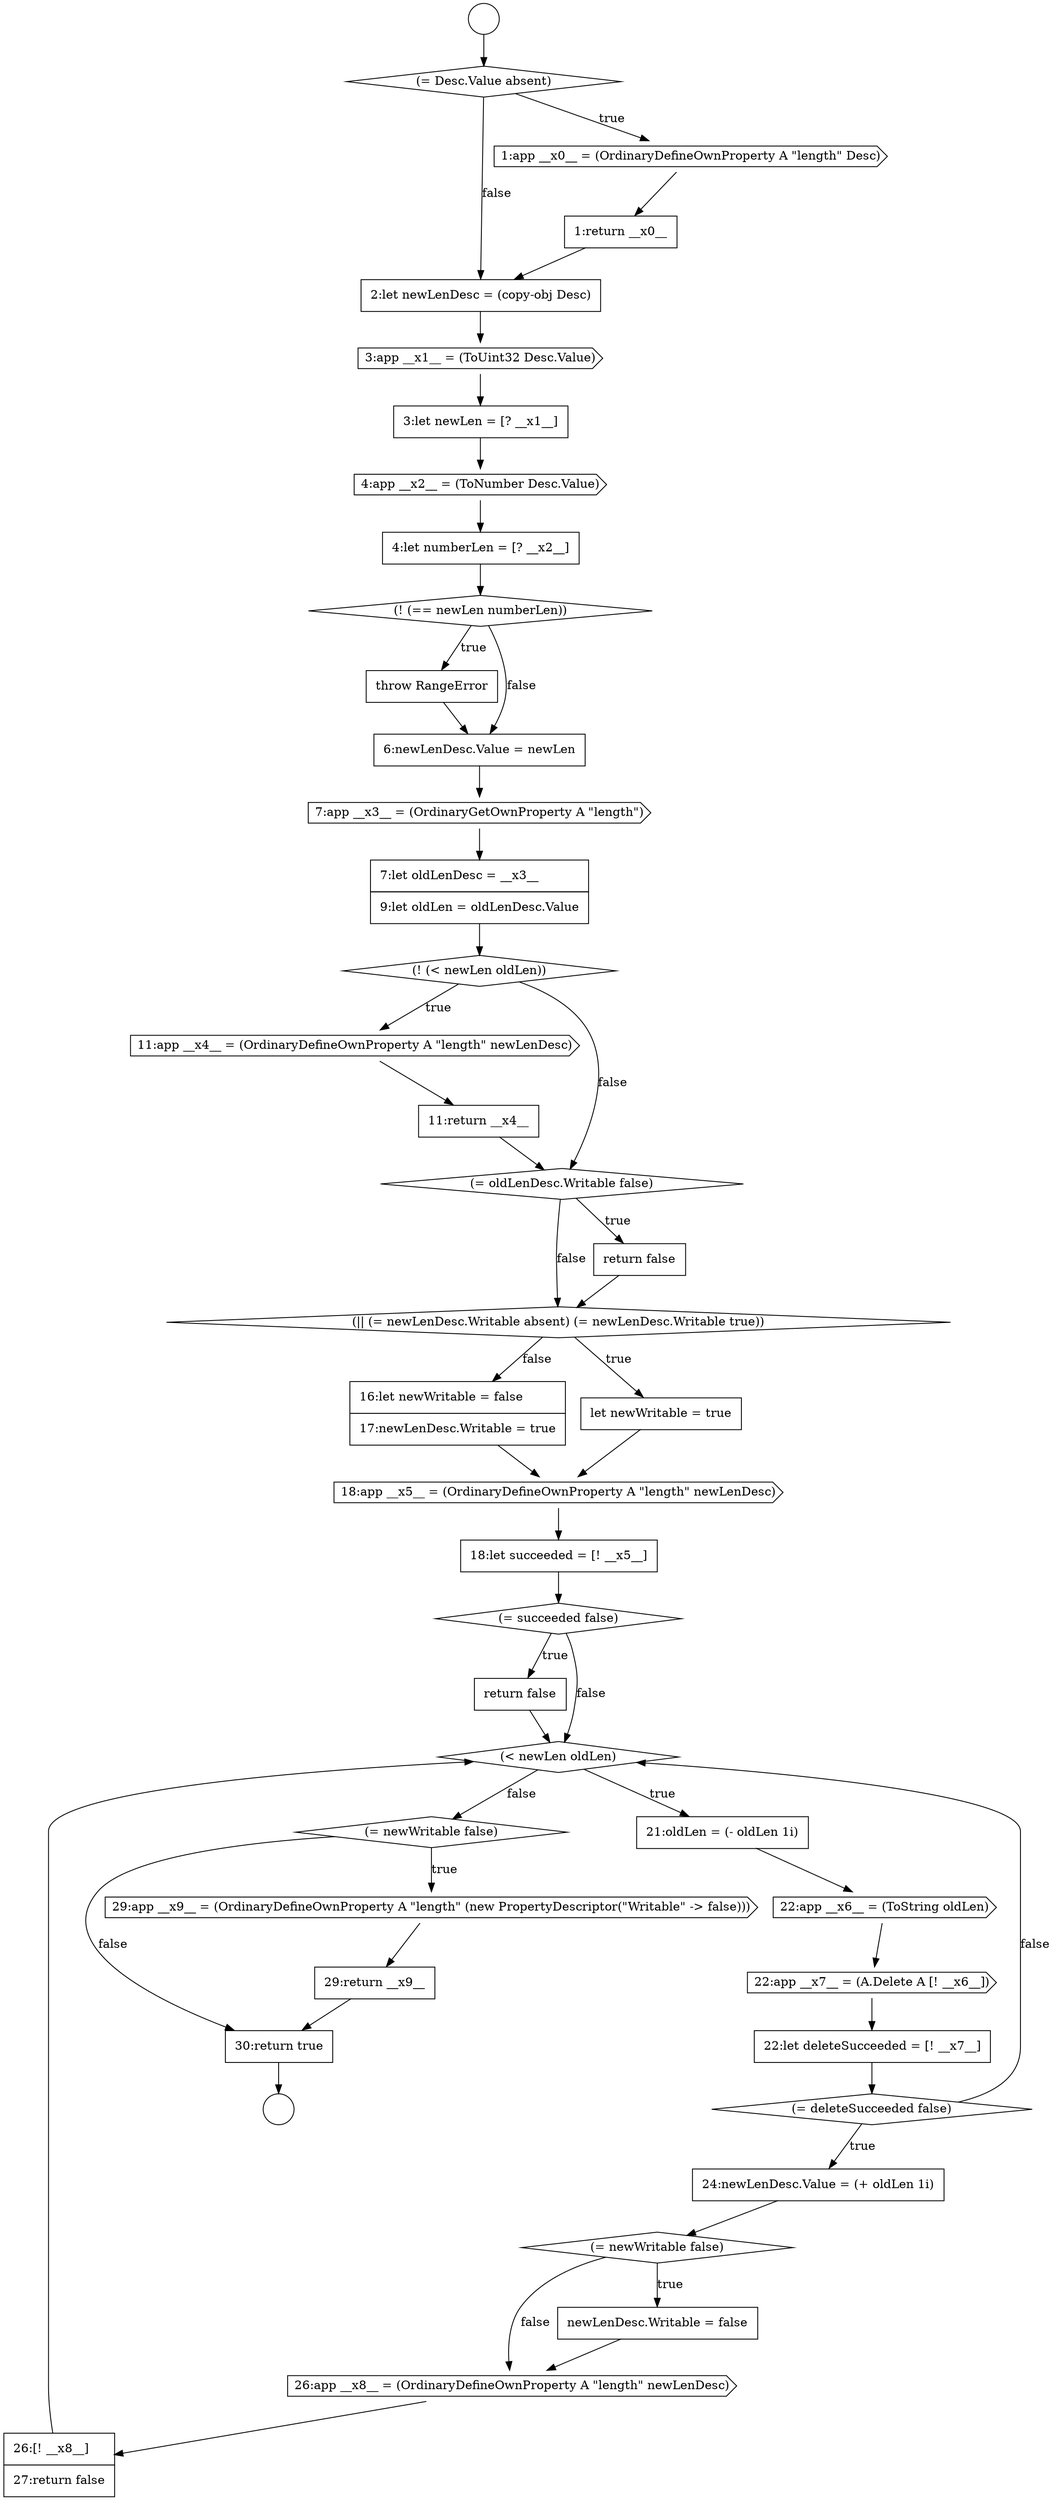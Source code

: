 digraph {
  node2382 [shape=cds, label=<<font color="black">11:app __x4__ = (OrdinaryDefineOwnProperty A &quot;length&quot; newLenDesc)</font>> color="black" fillcolor="white" style=filled]
  node2396 [shape=cds, label=<<font color="black">22:app __x7__ = (A.Delete A [! __x6__])</font>> color="black" fillcolor="white" style=filled]
  node2377 [shape=none, margin=0, label=<<font color="black">
    <table border="0" cellborder="1" cellspacing="0" cellpadding="10">
      <tr><td align="left">throw RangeError</td></tr>
    </table>
  </font>> color="black" fillcolor="white" style=filled]
  node2379 [shape=cds, label=<<font color="black">7:app __x3__ = (OrdinaryGetOwnProperty A &quot;length&quot;)</font>> color="black" fillcolor="white" style=filled]
  node2372 [shape=cds, label=<<font color="black">3:app __x1__ = (ToUint32 Desc.Value)</font>> color="black" fillcolor="white" style=filled]
  node2381 [shape=diamond, label=<<font color="black">(! (&lt; newLen oldLen))</font>> color="black" fillcolor="white" style=filled]
  node2395 [shape=cds, label=<<font color="black">22:app __x6__ = (ToString oldLen)</font>> color="black" fillcolor="white" style=filled]
  node2380 [shape=none, margin=0, label=<<font color="black">
    <table border="0" cellborder="1" cellspacing="0" cellpadding="10">
      <tr><td align="left">7:let oldLenDesc = __x3__</td></tr>
      <tr><td align="left">9:let oldLen = oldLenDesc.Value</td></tr>
    </table>
  </font>> color="black" fillcolor="white" style=filled]
  node2400 [shape=diamond, label=<<font color="black">(= newWritable false)</font>> color="black" fillcolor="white" style=filled]
  node2405 [shape=cds, label=<<font color="black">29:app __x9__ = (OrdinaryDefineOwnProperty A &quot;length&quot; (new PropertyDescriptor(&quot;Writable&quot; -&gt; false)))</font>> color="black" fillcolor="white" style=filled]
  node2403 [shape=none, margin=0, label=<<font color="black">
    <table border="0" cellborder="1" cellspacing="0" cellpadding="10">
      <tr><td align="left">26:[! __x8__]</td></tr>
      <tr><td align="left">27:return false</td></tr>
    </table>
  </font>> color="black" fillcolor="white" style=filled]
  node2373 [shape=none, margin=0, label=<<font color="black">
    <table border="0" cellborder="1" cellspacing="0" cellpadding="10">
      <tr><td align="left">3:let newLen = [? __x1__]</td></tr>
    </table>
  </font>> color="black" fillcolor="white" style=filled]
  node2388 [shape=none, margin=0, label=<<font color="black">
    <table border="0" cellborder="1" cellspacing="0" cellpadding="10">
      <tr><td align="left">16:let newWritable = false</td></tr>
      <tr><td align="left">17:newLenDesc.Writable = true</td></tr>
    </table>
  </font>> color="black" fillcolor="white" style=filled]
  node2367 [shape=circle label=" " color="black" fillcolor="white" style=filled]
  node2371 [shape=none, margin=0, label=<<font color="black">
    <table border="0" cellborder="1" cellspacing="0" cellpadding="10">
      <tr><td align="left">2:let newLenDesc = (copy-obj Desc)</td></tr>
    </table>
  </font>> color="black" fillcolor="white" style=filled]
  node2392 [shape=none, margin=0, label=<<font color="black">
    <table border="0" cellborder="1" cellspacing="0" cellpadding="10">
      <tr><td align="left">return false</td></tr>
    </table>
  </font>> color="black" fillcolor="white" style=filled]
  node2387 [shape=none, margin=0, label=<<font color="black">
    <table border="0" cellborder="1" cellspacing="0" cellpadding="10">
      <tr><td align="left">let newWritable = true</td></tr>
    </table>
  </font>> color="black" fillcolor="white" style=filled]
  node2370 [shape=none, margin=0, label=<<font color="black">
    <table border="0" cellborder="1" cellspacing="0" cellpadding="10">
      <tr><td align="left">1:return __x0__</td></tr>
    </table>
  </font>> color="black" fillcolor="white" style=filled]
  node2368 [shape=diamond, label=<<font color="black">(= Desc.Value absent)</font>> color="black" fillcolor="white" style=filled]
  node2402 [shape=cds, label=<<font color="black">26:app __x8__ = (OrdinaryDefineOwnProperty A &quot;length&quot; newLenDesc)</font>> color="black" fillcolor="white" style=filled]
  node2391 [shape=diamond, label=<<font color="black">(= succeeded false)</font>> color="black" fillcolor="white" style=filled]
  node2376 [shape=diamond, label=<<font color="black">(! (== newLen numberLen))</font>> color="black" fillcolor="white" style=filled]
  node2393 [shape=diamond, label=<<font color="black">(&lt; newLen oldLen)</font>> color="black" fillcolor="white" style=filled]
  node2398 [shape=diamond, label=<<font color="black">(= deleteSucceeded false)</font>> color="black" fillcolor="white" style=filled]
  node2383 [shape=none, margin=0, label=<<font color="black">
    <table border="0" cellborder="1" cellspacing="0" cellpadding="10">
      <tr><td align="left">11:return __x4__</td></tr>
    </table>
  </font>> color="black" fillcolor="white" style=filled]
  node2378 [shape=none, margin=0, label=<<font color="black">
    <table border="0" cellborder="1" cellspacing="0" cellpadding="10">
      <tr><td align="left">6:newLenDesc.Value = newLen</td></tr>
    </table>
  </font>> color="black" fillcolor="white" style=filled]
  node2401 [shape=none, margin=0, label=<<font color="black">
    <table border="0" cellborder="1" cellspacing="0" cellpadding="10">
      <tr><td align="left">newLenDesc.Writable = false</td></tr>
    </table>
  </font>> color="black" fillcolor="white" style=filled]
  node2369 [shape=cds, label=<<font color="black">1:app __x0__ = (OrdinaryDefineOwnProperty A &quot;length&quot; Desc)</font>> color="black" fillcolor="white" style=filled]
  node2390 [shape=none, margin=0, label=<<font color="black">
    <table border="0" cellborder="1" cellspacing="0" cellpadding="10">
      <tr><td align="left">18:let succeeded = [! __x5__]</td></tr>
    </table>
  </font>> color="black" fillcolor="white" style=filled]
  node2397 [shape=none, margin=0, label=<<font color="black">
    <table border="0" cellborder="1" cellspacing="0" cellpadding="10">
      <tr><td align="left">22:let deleteSucceeded = [! __x7__]</td></tr>
    </table>
  </font>> color="black" fillcolor="white" style=filled]
  node2375 [shape=none, margin=0, label=<<font color="black">
    <table border="0" cellborder="1" cellspacing="0" cellpadding="10">
      <tr><td align="left">4:let numberLen = [? __x2__]</td></tr>
    </table>
  </font>> color="black" fillcolor="white" style=filled]
  node2407 [shape=none, margin=0, label=<<font color="black">
    <table border="0" cellborder="1" cellspacing="0" cellpadding="10">
      <tr><td align="left">30:return true</td></tr>
    </table>
  </font>> color="black" fillcolor="white" style=filled]
  node2386 [shape=diamond, label=<<font color="black">(|| (= newLenDesc.Writable absent) (= newLenDesc.Writable true))</font>> color="black" fillcolor="white" style=filled]
  node2389 [shape=cds, label=<<font color="black">18:app __x5__ = (OrdinaryDefineOwnProperty A &quot;length&quot; newLenDesc)</font>> color="black" fillcolor="white" style=filled]
  node2406 [shape=none, margin=0, label=<<font color="black">
    <table border="0" cellborder="1" cellspacing="0" cellpadding="10">
      <tr><td align="left">29:return __x9__</td></tr>
    </table>
  </font>> color="black" fillcolor="white" style=filled]
  node2394 [shape=none, margin=0, label=<<font color="black">
    <table border="0" cellborder="1" cellspacing="0" cellpadding="10">
      <tr><td align="left">21:oldLen = (- oldLen 1i)</td></tr>
    </table>
  </font>> color="black" fillcolor="white" style=filled]
  node2384 [shape=diamond, label=<<font color="black">(= oldLenDesc.Writable false)</font>> color="black" fillcolor="white" style=filled]
  node2399 [shape=none, margin=0, label=<<font color="black">
    <table border="0" cellborder="1" cellspacing="0" cellpadding="10">
      <tr><td align="left">24:newLenDesc.Value = (+ oldLen 1i)</td></tr>
    </table>
  </font>> color="black" fillcolor="white" style=filled]
  node2374 [shape=cds, label=<<font color="black">4:app __x2__ = (ToNumber Desc.Value)</font>> color="black" fillcolor="white" style=filled]
  node2385 [shape=none, margin=0, label=<<font color="black">
    <table border="0" cellborder="1" cellspacing="0" cellpadding="10">
      <tr><td align="left">return false</td></tr>
    </table>
  </font>> color="black" fillcolor="white" style=filled]
  node2366 [shape=circle label=" " color="black" fillcolor="white" style=filled]
  node2404 [shape=diamond, label=<<font color="black">(= newWritable false)</font>> color="black" fillcolor="white" style=filled]
  node2366 -> node2368 [ color="black"]
  node2395 -> node2396 [ color="black"]
  node2403 -> node2393 [ color="black"]
  node2405 -> node2406 [ color="black"]
  node2402 -> node2403 [ color="black"]
  node2385 -> node2386 [ color="black"]
  node2407 -> node2367 [ color="black"]
  node2396 -> node2397 [ color="black"]
  node2371 -> node2372 [ color="black"]
  node2369 -> node2370 [ color="black"]
  node2390 -> node2391 [ color="black"]
  node2378 -> node2379 [ color="black"]
  node2386 -> node2387 [label=<<font color="black">true</font>> color="black"]
  node2386 -> node2388 [label=<<font color="black">false</font>> color="black"]
  node2373 -> node2374 [ color="black"]
  node2372 -> node2373 [ color="black"]
  node2404 -> node2405 [label=<<font color="black">true</font>> color="black"]
  node2404 -> node2407 [label=<<font color="black">false</font>> color="black"]
  node2406 -> node2407 [ color="black"]
  node2379 -> node2380 [ color="black"]
  node2392 -> node2393 [ color="black"]
  node2398 -> node2399 [label=<<font color="black">true</font>> color="black"]
  node2398 -> node2393 [label=<<font color="black">false</font>> color="black"]
  node2397 -> node2398 [ color="black"]
  node2375 -> node2376 [ color="black"]
  node2380 -> node2381 [ color="black"]
  node2384 -> node2385 [label=<<font color="black">true</font>> color="black"]
  node2384 -> node2386 [label=<<font color="black">false</font>> color="black"]
  node2374 -> node2375 [ color="black"]
  node2370 -> node2371 [ color="black"]
  node2389 -> node2390 [ color="black"]
  node2391 -> node2392 [label=<<font color="black">true</font>> color="black"]
  node2391 -> node2393 [label=<<font color="black">false</font>> color="black"]
  node2383 -> node2384 [ color="black"]
  node2381 -> node2382 [label=<<font color="black">true</font>> color="black"]
  node2381 -> node2384 [label=<<font color="black">false</font>> color="black"]
  node2393 -> node2394 [label=<<font color="black">true</font>> color="black"]
  node2393 -> node2404 [label=<<font color="black">false</font>> color="black"]
  node2401 -> node2402 [ color="black"]
  node2399 -> node2400 [ color="black"]
  node2400 -> node2401 [label=<<font color="black">true</font>> color="black"]
  node2400 -> node2402 [label=<<font color="black">false</font>> color="black"]
  node2377 -> node2378 [ color="black"]
  node2387 -> node2389 [ color="black"]
  node2394 -> node2395 [ color="black"]
  node2376 -> node2377 [label=<<font color="black">true</font>> color="black"]
  node2376 -> node2378 [label=<<font color="black">false</font>> color="black"]
  node2382 -> node2383 [ color="black"]
  node2368 -> node2369 [label=<<font color="black">true</font>> color="black"]
  node2368 -> node2371 [label=<<font color="black">false</font>> color="black"]
  node2388 -> node2389 [ color="black"]
}
